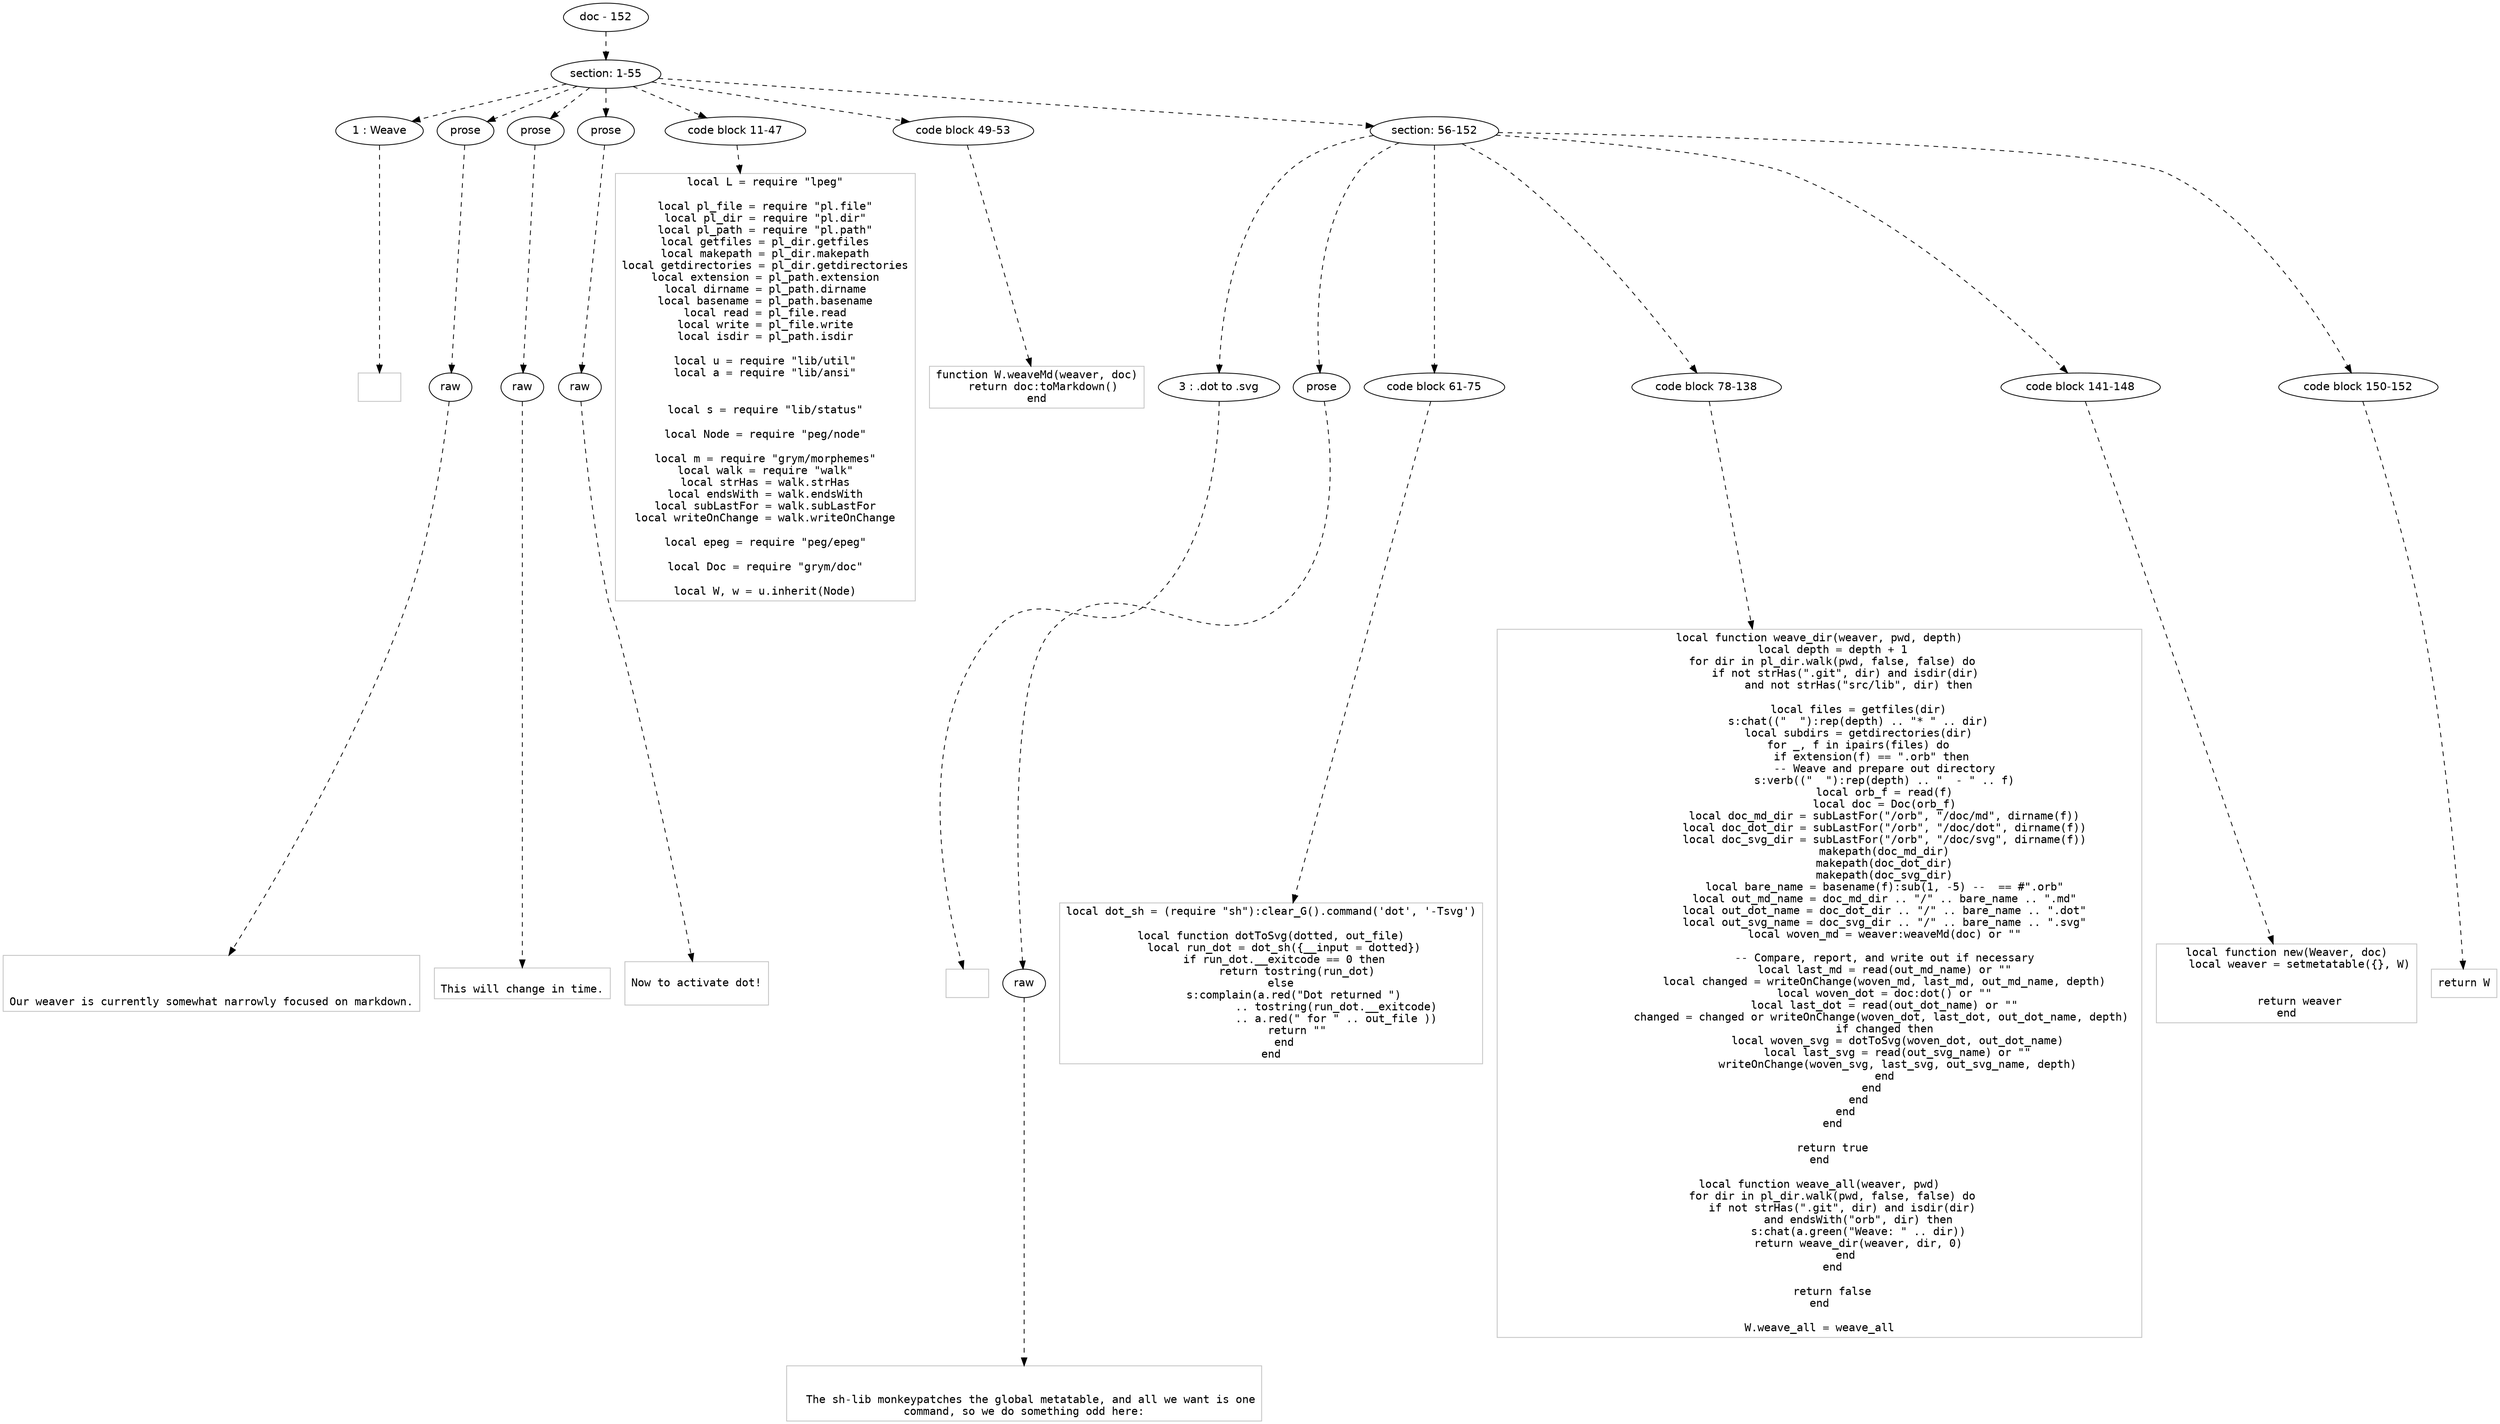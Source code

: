 digraph hierarchy {

node [fontname=Helvetica]
edge [style=dashed]

doc_0 [label="doc - 152"]


doc_0 -> { section_1}
{rank=same; section_1}

section_1 [label="section: 1-55"]


section_1 -> { header_2 prose_3 prose_4 prose_5 codeblock_6 codeblock_7 section_8}
{rank=same; header_2 prose_3 prose_4 prose_5 codeblock_6 codeblock_7 section_8}

header_2 [label="1 : Weave"]

prose_3 [label="prose"]

prose_4 [label="prose"]

prose_5 [label="prose"]

codeblock_6 [label="code block 11-47"]

codeblock_7 [label="code block 49-53"]

section_8 [label="section: 56-152"]


header_2 -> leaf_9
leaf_9  [color=Gray,shape=rectangle,fontname=Inconsolata,label=""]
prose_3 -> { raw_10}
{rank=same; raw_10}

raw_10 [label="raw"]


raw_10 -> leaf_11
leaf_11  [color=Gray,shape=rectangle,fontname=Inconsolata,label="


Our weaver is currently somewhat narrowly focused on markdown.
"]
prose_4 -> { raw_12}
{rank=same; raw_12}

raw_12 [label="raw"]


raw_12 -> leaf_13
leaf_13  [color=Gray,shape=rectangle,fontname=Inconsolata,label="
This will change in time.
"]
prose_5 -> { raw_14}
{rank=same; raw_14}

raw_14 [label="raw"]


raw_14 -> leaf_15
leaf_15  [color=Gray,shape=rectangle,fontname=Inconsolata,label="
Now to activate dot!

"]
codeblock_6 -> leaf_16
leaf_16  [color=Gray,shape=rectangle,fontname=Inconsolata,label="local L = require \"lpeg\"

local pl_file = require \"pl.file\"
local pl_dir = require \"pl.dir\"
local pl_path = require \"pl.path\"
local getfiles = pl_dir.getfiles
local makepath = pl_dir.makepath
local getdirectories = pl_dir.getdirectories
local extension = pl_path.extension
local dirname = pl_path.dirname
local basename = pl_path.basename
local read = pl_file.read
local write = pl_file.write
local isdir = pl_path.isdir

local u = require \"lib/util\"
local a = require \"lib/ansi\"


local s = require \"lib/status\"

local Node = require \"peg/node\"

local m = require \"grym/morphemes\"
local walk = require \"walk\"
local strHas = walk.strHas
local endsWith = walk.endsWith
local subLastFor = walk.subLastFor
local writeOnChange = walk.writeOnChange

local epeg = require \"peg/epeg\"

local Doc = require \"grym/doc\"

local W, w = u.inherit(Node)"]
codeblock_7 -> leaf_17
leaf_17  [color=Gray,shape=rectangle,fontname=Inconsolata,label="function W.weaveMd(weaver, doc)
  return doc:toMarkdown()
end"]
section_8 -> { header_18 prose_19 codeblock_20 codeblock_21 codeblock_22 codeblock_23}
{rank=same; header_18 prose_19 codeblock_20 codeblock_21 codeblock_22 codeblock_23}

header_18 [label="3 : .dot to .svg"]

prose_19 [label="prose"]

codeblock_20 [label="code block 61-75"]

codeblock_21 [label="code block 78-138"]

codeblock_22 [label="code block 141-148"]

codeblock_23 [label="code block 150-152"]


header_18 -> leaf_24
leaf_24  [color=Gray,shape=rectangle,fontname=Inconsolata,label=""]
prose_19 -> { raw_25}
{rank=same; raw_25}

raw_25 [label="raw"]


raw_25 -> leaf_26
leaf_26  [color=Gray,shape=rectangle,fontname=Inconsolata,label="

  The sh-lib monkeypatches the global metatable, and all we want is one
command, so we do something odd here:
"]
codeblock_20 -> leaf_27
leaf_27  [color=Gray,shape=rectangle,fontname=Inconsolata,label="local dot_sh = (require \"sh\"):clear_G().command('dot', '-Tsvg')

local function dotToSvg(dotted, out_file)
    local run_dot = dot_sh({__input = dotted})
    if run_dot.__exitcode == 0 then
        return tostring(run_dot)
    else 
        s:complain(a.red(\"Dot returned \") 
                    .. tostring(run_dot.__exitcode)
                    .. a.red(\" for \" .. out_file ))
        return \"\"
    end
end"]
codeblock_21 -> leaf_28
leaf_28  [color=Gray,shape=rectangle,fontname=Inconsolata,label="local function weave_dir(weaver, pwd, depth)
    local depth = depth + 1
    for dir in pl_dir.walk(pwd, false, false) do
        if not strHas(\".git\", dir) and isdir(dir)
            and not strHas(\"src/lib\", dir) then

            local files = getfiles(dir)
            s:chat((\"  \"):rep(depth) .. \"* \" .. dir)
            local subdirs = getdirectories(dir)
            for _, f in ipairs(files) do
                if extension(f) == \".orb\" then
                    -- Weave and prepare out directory
                    s:verb((\"  \"):rep(depth) .. \"  - \" .. f)
                    local orb_f = read(f)
                    local doc = Doc(orb_f)
                    local doc_md_dir = subLastFor(\"/orb\", \"/doc/md\", dirname(f))
                    local doc_dot_dir = subLastFor(\"/orb\", \"/doc/dot\", dirname(f))
                    local doc_svg_dir = subLastFor(\"/orb\", \"/doc/svg\", dirname(f))
                    makepath(doc_md_dir)
                    makepath(doc_dot_dir)
                    makepath(doc_svg_dir)
                    local bare_name = basename(f):sub(1, -5) --  == #\".orb\"
                    local out_md_name = doc_md_dir .. \"/\" .. bare_name .. \".md\"
                    local out_dot_name = doc_dot_dir .. \"/\" .. bare_name .. \".dot\"
                    local out_svg_name = doc_svg_dir .. \"/\" .. bare_name .. \".svg\"
                    local woven_md = weaver:weaveMd(doc) or \"\"
                    
                    -- Compare, report, and write out if necessary
                    local last_md = read(out_md_name) or \"\"
                    local changed = writeOnChange(woven_md, last_md, out_md_name, depth)
                    local woven_dot = doc:dot() or \"\"
                    local last_dot = read(out_dot_name) or \"\"
                    changed = changed or writeOnChange(woven_dot, last_dot, out_dot_name, depth) 
                    if changed then
                        local woven_svg = dotToSvg(woven_dot, out_dot_name)
                        local last_svg = read(out_svg_name) or \"\"
                        writeOnChange(woven_svg, last_svg, out_svg_name, depth)
                    end
                end
            end
        end
    end

    return true
end

local function weave_all(weaver, pwd)
    for dir in pl_dir.walk(pwd, false, false) do
        if not strHas(\".git\", dir) and isdir(dir) 
            and endsWith(\"orb\", dir) then
            s:chat(a.green(\"Weave: \" .. dir))
            return weave_dir(weaver, dir, 0)
        end
    end

    return false
end

W.weave_all = weave_all"]
codeblock_22 -> leaf_29
leaf_29  [color=Gray,shape=rectangle,fontname=Inconsolata,label="local function new(Weaver, doc)
    local weaver = setmetatable({}, W)


    return weaver
end"]
codeblock_23 -> leaf_30
leaf_30  [color=Gray,shape=rectangle,fontname=Inconsolata,label="return W"]

}

